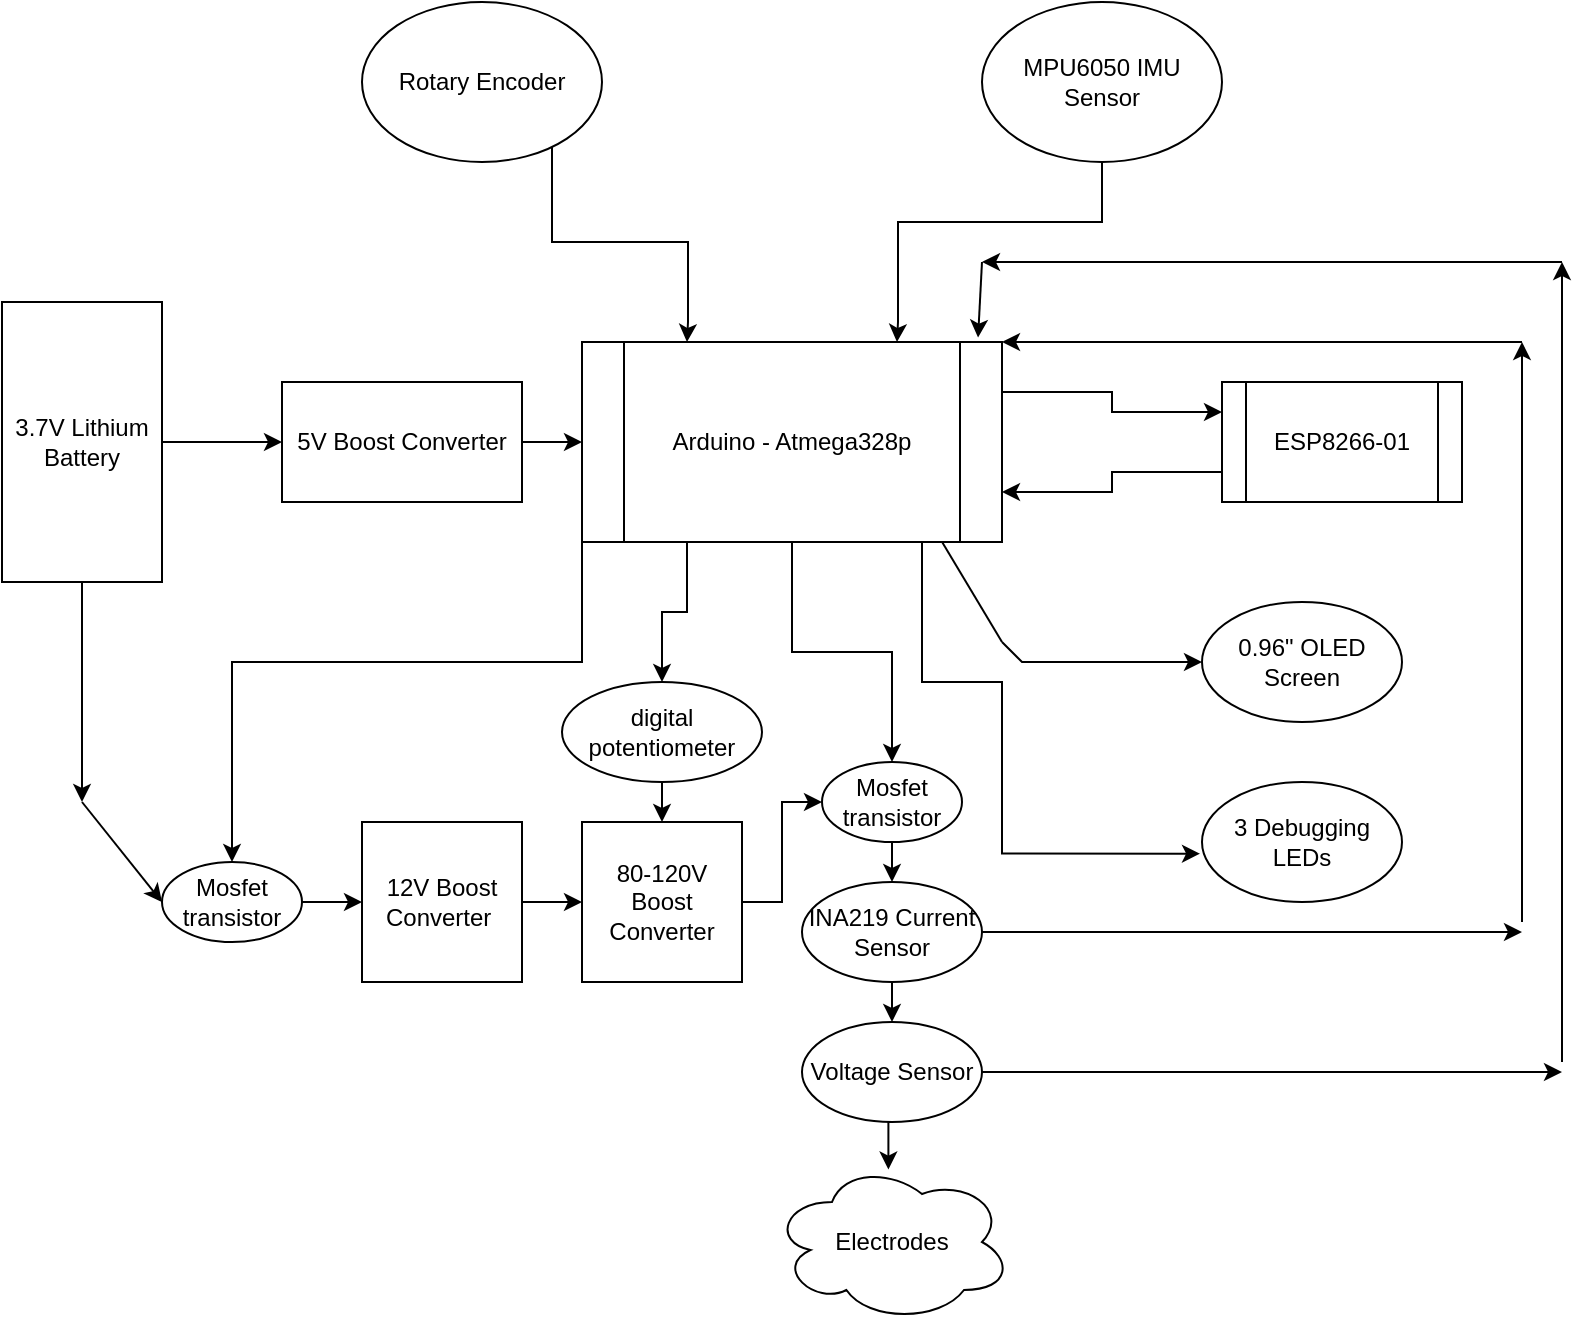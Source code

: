 <mxfile version="23.0.2" type="device">
  <diagram name="Page-1" id="twn3h8u3CtgFQQ9APk00">
    <mxGraphModel dx="1036" dy="606" grid="1" gridSize="10" guides="1" tooltips="1" connect="1" arrows="1" fold="1" page="1" pageScale="1" pageWidth="850" pageHeight="1100" math="0" shadow="0">
      <root>
        <mxCell id="0" />
        <mxCell id="1" parent="0" />
        <mxCell id="6EaUksdeAcOIZesJRSPT-13" style="edgeStyle=orthogonalEdgeStyle;rounded=0;orthogonalLoop=1;jettySize=auto;html=1;exitX=1;exitY=0.25;exitDx=0;exitDy=0;entryX=0;entryY=0.25;entryDx=0;entryDy=0;" parent="1" source="6EaUksdeAcOIZesJRSPT-3" target="6EaUksdeAcOIZesJRSPT-9" edge="1">
          <mxGeometry relative="1" as="geometry" />
        </mxCell>
        <mxCell id="6EaUksdeAcOIZesJRSPT-59" style="edgeStyle=orthogonalEdgeStyle;rounded=0;orthogonalLoop=1;jettySize=auto;html=1;exitX=0.25;exitY=1;exitDx=0;exitDy=0;entryX=0.5;entryY=0;entryDx=0;entryDy=0;" parent="1" source="6EaUksdeAcOIZesJRSPT-3" edge="1" target="dngW4CbIheacI_ULAn5f-1">
          <mxGeometry relative="1" as="geometry">
            <mxPoint x="362.833" y="470.0" as="targetPoint" />
          </mxGeometry>
        </mxCell>
        <mxCell id="6EaUksdeAcOIZesJRSPT-62" style="edgeStyle=orthogonalEdgeStyle;rounded=0;orthogonalLoop=1;jettySize=auto;html=1;entryX=0.5;entryY=0;entryDx=0;entryDy=0;" parent="1" source="6EaUksdeAcOIZesJRSPT-3" target="6EaUksdeAcOIZesJRSPT-39" edge="1">
          <mxGeometry relative="1" as="geometry" />
        </mxCell>
        <mxCell id="dngW4CbIheacI_ULAn5f-11" style="edgeStyle=orthogonalEdgeStyle;rounded=0;orthogonalLoop=1;jettySize=auto;html=1;exitX=0;exitY=1;exitDx=0;exitDy=0;entryX=0.5;entryY=0;entryDx=0;entryDy=0;" edge="1" parent="1" source="6EaUksdeAcOIZesJRSPT-3" target="6EaUksdeAcOIZesJRSPT-41">
          <mxGeometry relative="1" as="geometry">
            <mxPoint x="140" y="510" as="targetPoint" />
            <Array as="points">
              <mxPoint x="310" y="490" />
              <mxPoint x="135" y="490" />
            </Array>
          </mxGeometry>
        </mxCell>
        <mxCell id="6EaUksdeAcOIZesJRSPT-3" value="Arduino - Atmega328p" style="shape=process;whiteSpace=wrap;html=1;backgroundOutline=1;" parent="1" vertex="1">
          <mxGeometry x="310" y="330" width="210" height="100" as="geometry" />
        </mxCell>
        <mxCell id="6EaUksdeAcOIZesJRSPT-18" style="edgeStyle=orthogonalEdgeStyle;rounded=0;orthogonalLoop=1;jettySize=auto;html=1;entryX=0.25;entryY=0;entryDx=0;entryDy=0;" parent="1" source="6EaUksdeAcOIZesJRSPT-5" target="6EaUksdeAcOIZesJRSPT-3" edge="1">
          <mxGeometry relative="1" as="geometry">
            <Array as="points">
              <mxPoint x="295" y="280" />
              <mxPoint x="363" y="280" />
              <mxPoint x="363" y="320" />
            </Array>
          </mxGeometry>
        </mxCell>
        <mxCell id="6EaUksdeAcOIZesJRSPT-5" value="Rotary Encoder" style="ellipse;whiteSpace=wrap;html=1;" parent="1" vertex="1">
          <mxGeometry x="200" y="160" width="120" height="80" as="geometry" />
        </mxCell>
        <mxCell id="6EaUksdeAcOIZesJRSPT-20" style="edgeStyle=orthogonalEdgeStyle;rounded=0;orthogonalLoop=1;jettySize=auto;html=1;entryX=0.75;entryY=0;entryDx=0;entryDy=0;" parent="1" source="6EaUksdeAcOIZesJRSPT-7" target="6EaUksdeAcOIZesJRSPT-3" edge="1">
          <mxGeometry relative="1" as="geometry">
            <Array as="points">
              <mxPoint x="570" y="270" />
              <mxPoint x="468" y="270" />
              <mxPoint x="468" y="320" />
            </Array>
          </mxGeometry>
        </mxCell>
        <mxCell id="6EaUksdeAcOIZesJRSPT-7" value="MPU6050 IMU Sensor" style="ellipse;whiteSpace=wrap;html=1;" parent="1" vertex="1">
          <mxGeometry x="510" y="160" width="120" height="80" as="geometry" />
        </mxCell>
        <mxCell id="6EaUksdeAcOIZesJRSPT-16" value="" style="edgeStyle=orthogonalEdgeStyle;rounded=0;orthogonalLoop=1;jettySize=auto;html=1;" parent="1" source="6EaUksdeAcOIZesJRSPT-8" target="6EaUksdeAcOIZesJRSPT-15" edge="1">
          <mxGeometry relative="1" as="geometry" />
        </mxCell>
        <mxCell id="6EaUksdeAcOIZesJRSPT-45" style="edgeStyle=orthogonalEdgeStyle;rounded=0;orthogonalLoop=1;jettySize=auto;html=1;" parent="1" source="6EaUksdeAcOIZesJRSPT-8" edge="1">
          <mxGeometry relative="1" as="geometry">
            <mxPoint x="60" y="560" as="targetPoint" />
          </mxGeometry>
        </mxCell>
        <mxCell id="6EaUksdeAcOIZesJRSPT-8" value="3.7V Lithium Battery&lt;br&gt;" style="rounded=0;whiteSpace=wrap;html=1;" parent="1" vertex="1">
          <mxGeometry x="20" y="310" width="80" height="140" as="geometry" />
        </mxCell>
        <mxCell id="6EaUksdeAcOIZesJRSPT-14" style="edgeStyle=orthogonalEdgeStyle;rounded=0;orthogonalLoop=1;jettySize=auto;html=1;exitX=0;exitY=0.75;exitDx=0;exitDy=0;entryX=1;entryY=0.75;entryDx=0;entryDy=0;" parent="1" source="6EaUksdeAcOIZesJRSPT-9" target="6EaUksdeAcOIZesJRSPT-3" edge="1">
          <mxGeometry relative="1" as="geometry" />
        </mxCell>
        <mxCell id="6EaUksdeAcOIZesJRSPT-9" value="ESP8266-01" style="shape=process;whiteSpace=wrap;html=1;backgroundOutline=1;" parent="1" vertex="1">
          <mxGeometry x="630" y="350" width="120" height="60" as="geometry" />
        </mxCell>
        <mxCell id="6EaUksdeAcOIZesJRSPT-17" style="edgeStyle=orthogonalEdgeStyle;rounded=0;orthogonalLoop=1;jettySize=auto;html=1;entryX=0;entryY=0.5;entryDx=0;entryDy=0;" parent="1" source="6EaUksdeAcOIZesJRSPT-15" target="6EaUksdeAcOIZesJRSPT-3" edge="1">
          <mxGeometry relative="1" as="geometry" />
        </mxCell>
        <mxCell id="6EaUksdeAcOIZesJRSPT-15" value="5V Boost Converter" style="whiteSpace=wrap;html=1;rounded=0;" parent="1" vertex="1">
          <mxGeometry x="160" y="350" width="120" height="60" as="geometry" />
        </mxCell>
        <mxCell id="6EaUksdeAcOIZesJRSPT-40" value="" style="edgeStyle=orthogonalEdgeStyle;rounded=0;orthogonalLoop=1;jettySize=auto;html=1;" parent="1" source="6EaUksdeAcOIZesJRSPT-23" target="6EaUksdeAcOIZesJRSPT-24" edge="1">
          <mxGeometry relative="1" as="geometry" />
        </mxCell>
        <mxCell id="6EaUksdeAcOIZesJRSPT-23" value="12V Boost Converter&amp;nbsp;" style="whiteSpace=wrap;html=1;aspect=fixed;" parent="1" vertex="1">
          <mxGeometry x="200" y="570" width="80" height="80" as="geometry" />
        </mxCell>
        <mxCell id="6EaUksdeAcOIZesJRSPT-48" style="edgeStyle=orthogonalEdgeStyle;rounded=0;orthogonalLoop=1;jettySize=auto;html=1;exitX=1;exitY=0.5;exitDx=0;exitDy=0;" parent="1" source="6EaUksdeAcOIZesJRSPT-24" target="6EaUksdeAcOIZesJRSPT-39" edge="1">
          <mxGeometry relative="1" as="geometry" />
        </mxCell>
        <mxCell id="6EaUksdeAcOIZesJRSPT-24" value="80-120V Boost Converter" style="whiteSpace=wrap;html=1;aspect=fixed;" parent="1" vertex="1">
          <mxGeometry x="310" y="570" width="80" height="80" as="geometry" />
        </mxCell>
        <mxCell id="6EaUksdeAcOIZesJRSPT-68" style="edgeStyle=orthogonalEdgeStyle;rounded=0;orthogonalLoop=1;jettySize=auto;html=1;exitX=0.5;exitY=1;exitDx=0;exitDy=0;entryX=0.5;entryY=0;entryDx=0;entryDy=0;" parent="1" source="6EaUksdeAcOIZesJRSPT-39" target="6EaUksdeAcOIZesJRSPT-67" edge="1">
          <mxGeometry relative="1" as="geometry" />
        </mxCell>
        <mxCell id="6EaUksdeAcOIZesJRSPT-39" value="Mosfet transistor" style="ellipse;whiteSpace=wrap;html=1;" parent="1" vertex="1">
          <mxGeometry x="430" y="540" width="70" height="40" as="geometry" />
        </mxCell>
        <mxCell id="6EaUksdeAcOIZesJRSPT-49" style="edgeStyle=orthogonalEdgeStyle;rounded=0;orthogonalLoop=1;jettySize=auto;html=1;exitX=1;exitY=0.5;exitDx=0;exitDy=0;entryX=0;entryY=0.5;entryDx=0;entryDy=0;" parent="1" source="6EaUksdeAcOIZesJRSPT-41" target="6EaUksdeAcOIZesJRSPT-23" edge="1">
          <mxGeometry relative="1" as="geometry" />
        </mxCell>
        <mxCell id="6EaUksdeAcOIZesJRSPT-41" value="Mosfet transistor" style="ellipse;whiteSpace=wrap;html=1;" parent="1" vertex="1">
          <mxGeometry x="100" y="590" width="70" height="40" as="geometry" />
        </mxCell>
        <mxCell id="6EaUksdeAcOIZesJRSPT-44" value="" style="endArrow=classic;html=1;rounded=0;entryX=0;entryY=0.5;entryDx=0;entryDy=0;" parent="1" target="6EaUksdeAcOIZesJRSPT-41" edge="1">
          <mxGeometry width="50" height="50" relative="1" as="geometry">
            <mxPoint x="60" y="560" as="sourcePoint" />
            <mxPoint x="390" y="360" as="targetPoint" />
          </mxGeometry>
        </mxCell>
        <mxCell id="6EaUksdeAcOIZesJRSPT-46" value="0.96&quot; OLED Screen" style="ellipse;whiteSpace=wrap;html=1;" parent="1" vertex="1">
          <mxGeometry x="620" y="460" width="100" height="60" as="geometry" />
        </mxCell>
        <mxCell id="6EaUksdeAcOIZesJRSPT-47" value="3 Debugging LEDs" style="ellipse;whiteSpace=wrap;html=1;" parent="1" vertex="1">
          <mxGeometry x="620" y="550" width="100" height="60" as="geometry" />
        </mxCell>
        <mxCell id="6EaUksdeAcOIZesJRSPT-52" value="" style="endArrow=classic;html=1;rounded=0;entryX=0;entryY=0.5;entryDx=0;entryDy=0;" parent="1" target="6EaUksdeAcOIZesJRSPT-46" edge="1">
          <mxGeometry width="50" height="50" relative="1" as="geometry">
            <mxPoint x="520" y="480" as="sourcePoint" />
            <mxPoint x="410" y="390" as="targetPoint" />
            <Array as="points">
              <mxPoint x="530" y="490" />
              <mxPoint x="550" y="490" />
              <mxPoint x="580" y="490" />
            </Array>
          </mxGeometry>
        </mxCell>
        <mxCell id="6EaUksdeAcOIZesJRSPT-54" value="" style="endArrow=none;html=1;rounded=0;exitX=0.905;exitY=1;exitDx=0;exitDy=0;exitPerimeter=0;" parent="1" edge="1">
          <mxGeometry width="50" height="50" relative="1" as="geometry">
            <mxPoint x="490.05" y="430.0" as="sourcePoint" />
            <mxPoint x="520" y="480" as="targetPoint" />
          </mxGeometry>
        </mxCell>
        <mxCell id="6EaUksdeAcOIZesJRSPT-58" value="Electrodes" style="ellipse;shape=cloud;whiteSpace=wrap;html=1;" parent="1" vertex="1">
          <mxGeometry x="405" y="740" width="120" height="80" as="geometry" />
        </mxCell>
        <mxCell id="6EaUksdeAcOIZesJRSPT-63" style="edgeStyle=orthogonalEdgeStyle;rounded=0;orthogonalLoop=1;jettySize=auto;html=1;exitX=0.75;exitY=1;exitDx=0;exitDy=0;entryX=-0.01;entryY=0.597;entryDx=0;entryDy=0;entryPerimeter=0;" parent="1" source="6EaUksdeAcOIZesJRSPT-3" target="6EaUksdeAcOIZesJRSPT-47" edge="1">
          <mxGeometry relative="1" as="geometry">
            <Array as="points">
              <mxPoint x="480" y="430" />
              <mxPoint x="480" y="500" />
              <mxPoint x="520" y="500" />
              <mxPoint x="520" y="586" />
            </Array>
          </mxGeometry>
        </mxCell>
        <mxCell id="dngW4CbIheacI_ULAn5f-5" style="edgeStyle=orthogonalEdgeStyle;rounded=0;orthogonalLoop=1;jettySize=auto;html=1;exitX=0.5;exitY=1;exitDx=0;exitDy=0;entryX=0.5;entryY=0;entryDx=0;entryDy=0;" edge="1" parent="1" source="6EaUksdeAcOIZesJRSPT-67" target="dngW4CbIheacI_ULAn5f-4">
          <mxGeometry relative="1" as="geometry" />
        </mxCell>
        <mxCell id="dngW4CbIheacI_ULAn5f-12" style="edgeStyle=orthogonalEdgeStyle;rounded=0;orthogonalLoop=1;jettySize=auto;html=1;" edge="1" parent="1" source="6EaUksdeAcOIZesJRSPT-67">
          <mxGeometry relative="1" as="geometry">
            <mxPoint x="780" y="625" as="targetPoint" />
          </mxGeometry>
        </mxCell>
        <mxCell id="6EaUksdeAcOIZesJRSPT-67" value="INA219 Current Sensor" style="ellipse;whiteSpace=wrap;html=1;" parent="1" vertex="1">
          <mxGeometry x="420" y="600" width="90" height="50" as="geometry" />
        </mxCell>
        <mxCell id="dngW4CbIheacI_ULAn5f-2" style="edgeStyle=orthogonalEdgeStyle;rounded=0;orthogonalLoop=1;jettySize=auto;html=1;exitX=0.5;exitY=1;exitDx=0;exitDy=0;entryX=0.5;entryY=0;entryDx=0;entryDy=0;" edge="1" parent="1" source="dngW4CbIheacI_ULAn5f-1" target="6EaUksdeAcOIZesJRSPT-24">
          <mxGeometry relative="1" as="geometry" />
        </mxCell>
        <mxCell id="dngW4CbIheacI_ULAn5f-1" value="digital potentiometer" style="ellipse;whiteSpace=wrap;html=1;" vertex="1" parent="1">
          <mxGeometry x="300" y="500" width="100" height="50" as="geometry" />
        </mxCell>
        <mxCell id="dngW4CbIheacI_ULAn5f-7" style="edgeStyle=orthogonalEdgeStyle;rounded=0;orthogonalLoop=1;jettySize=auto;html=1;exitX=1;exitY=0.5;exitDx=0;exitDy=0;" edge="1" parent="1" source="dngW4CbIheacI_ULAn5f-4">
          <mxGeometry relative="1" as="geometry">
            <mxPoint x="800" y="695" as="targetPoint" />
          </mxGeometry>
        </mxCell>
        <mxCell id="dngW4CbIheacI_ULAn5f-4" value="Voltage Sensor" style="ellipse;whiteSpace=wrap;html=1;" vertex="1" parent="1">
          <mxGeometry x="420" y="670" width="90" height="50" as="geometry" />
        </mxCell>
        <mxCell id="dngW4CbIheacI_ULAn5f-6" style="edgeStyle=orthogonalEdgeStyle;rounded=0;orthogonalLoop=1;jettySize=auto;html=1;exitX=0.5;exitY=1;exitDx=0;exitDy=0;entryX=0.485;entryY=0.047;entryDx=0;entryDy=0;entryPerimeter=0;" edge="1" parent="1" source="dngW4CbIheacI_ULAn5f-4" target="6EaUksdeAcOIZesJRSPT-58">
          <mxGeometry relative="1" as="geometry" />
        </mxCell>
        <mxCell id="dngW4CbIheacI_ULAn5f-8" value="" style="endArrow=classic;html=1;rounded=0;" edge="1" parent="1">
          <mxGeometry width="50" height="50" relative="1" as="geometry">
            <mxPoint x="800" y="690" as="sourcePoint" />
            <mxPoint x="800" y="290" as="targetPoint" />
          </mxGeometry>
        </mxCell>
        <mxCell id="dngW4CbIheacI_ULAn5f-9" value="" style="endArrow=classic;html=1;rounded=0;" edge="1" parent="1">
          <mxGeometry width="50" height="50" relative="1" as="geometry">
            <mxPoint x="800" y="290" as="sourcePoint" />
            <mxPoint x="510" y="290" as="targetPoint" />
          </mxGeometry>
        </mxCell>
        <mxCell id="dngW4CbIheacI_ULAn5f-10" value="" style="endArrow=classic;html=1;rounded=0;entryX=0.943;entryY=-0.022;entryDx=0;entryDy=0;entryPerimeter=0;" edge="1" parent="1" target="6EaUksdeAcOIZesJRSPT-3">
          <mxGeometry width="50" height="50" relative="1" as="geometry">
            <mxPoint x="510" y="290" as="sourcePoint" />
            <mxPoint x="480" y="480" as="targetPoint" />
          </mxGeometry>
        </mxCell>
        <mxCell id="dngW4CbIheacI_ULAn5f-13" value="" style="endArrow=classic;html=1;rounded=0;" edge="1" parent="1">
          <mxGeometry width="50" height="50" relative="1" as="geometry">
            <mxPoint x="780" y="620" as="sourcePoint" />
            <mxPoint x="780" y="330" as="targetPoint" />
          </mxGeometry>
        </mxCell>
        <mxCell id="dngW4CbIheacI_ULAn5f-14" value="" style="endArrow=classic;html=1;rounded=0;entryX=1;entryY=0;entryDx=0;entryDy=0;" edge="1" parent="1" target="6EaUksdeAcOIZesJRSPT-3">
          <mxGeometry width="50" height="50" relative="1" as="geometry">
            <mxPoint x="780" y="330" as="sourcePoint" />
            <mxPoint x="450" y="380" as="targetPoint" />
          </mxGeometry>
        </mxCell>
      </root>
    </mxGraphModel>
  </diagram>
</mxfile>
